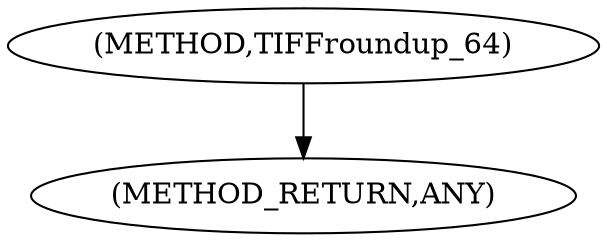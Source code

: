 digraph "TIFFroundup_64" {  
"100378" [label = <(METHOD,TIFFroundup_64)> ]
"100381" [label = <(METHOD_RETURN,ANY)> ]
  "100378" -> "100381" 
}
